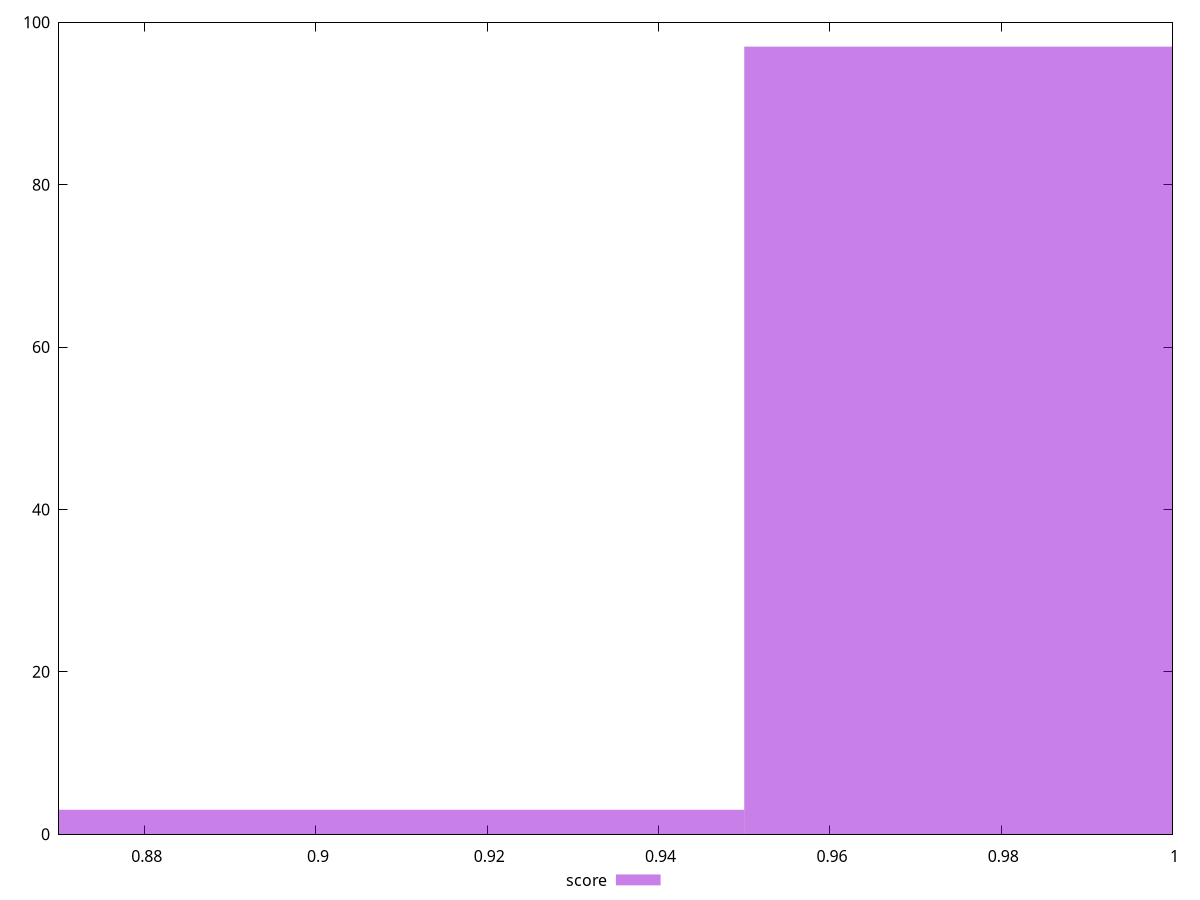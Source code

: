 reset

$score <<EOF
1 97
0.9 3
EOF

set key outside below
set boxwidth 0.1
set xrange [0.87:1]
set yrange [0:100]
set trange [0:100]
set style fill transparent solid 0.5 noborder
set terminal svg size 640, 490 enhanced background rgb 'white'
set output "report_00018_2021-02-10T15-25-16.877Z/first-cpu-idle/samples/pages+cached+noadtech+nomedia+nocss/score/histogram.svg"

plot $score title "score" with boxes

reset
